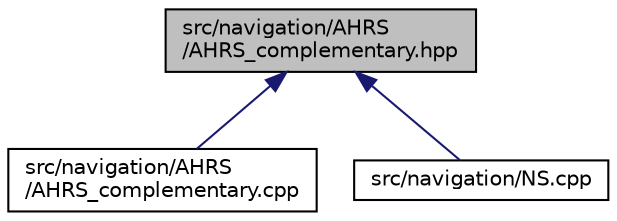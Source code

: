 digraph "src/navigation/AHRS/AHRS_complementary.hpp"
{
 // LATEX_PDF_SIZE
  edge [fontname="Helvetica",fontsize="10",labelfontname="Helvetica",labelfontsize="10"];
  node [fontname="Helvetica",fontsize="10",shape=record];
  Node1 [label="src/navigation/AHRS\l/AHRS_complementary.hpp",height=0.2,width=0.4,color="black", fillcolor="grey75", style="filled", fontcolor="black",tooltip=" "];
  Node1 -> Node2 [dir="back",color="midnightblue",fontsize="10",style="solid",fontname="Helvetica"];
  Node2 [label="src/navigation/AHRS\l/AHRS_complementary.cpp",height=0.2,width=0.4,color="black", fillcolor="white", style="filled",URL="$_a_h_r_s__complementary_8cpp.html",tooltip=" "];
  Node1 -> Node3 [dir="back",color="midnightblue",fontsize="10",style="solid",fontname="Helvetica"];
  Node3 [label="src/navigation/NS.cpp",height=0.2,width=0.4,color="black", fillcolor="white", style="filled",URL="$_n_s_8cpp.html",tooltip=" "];
}
